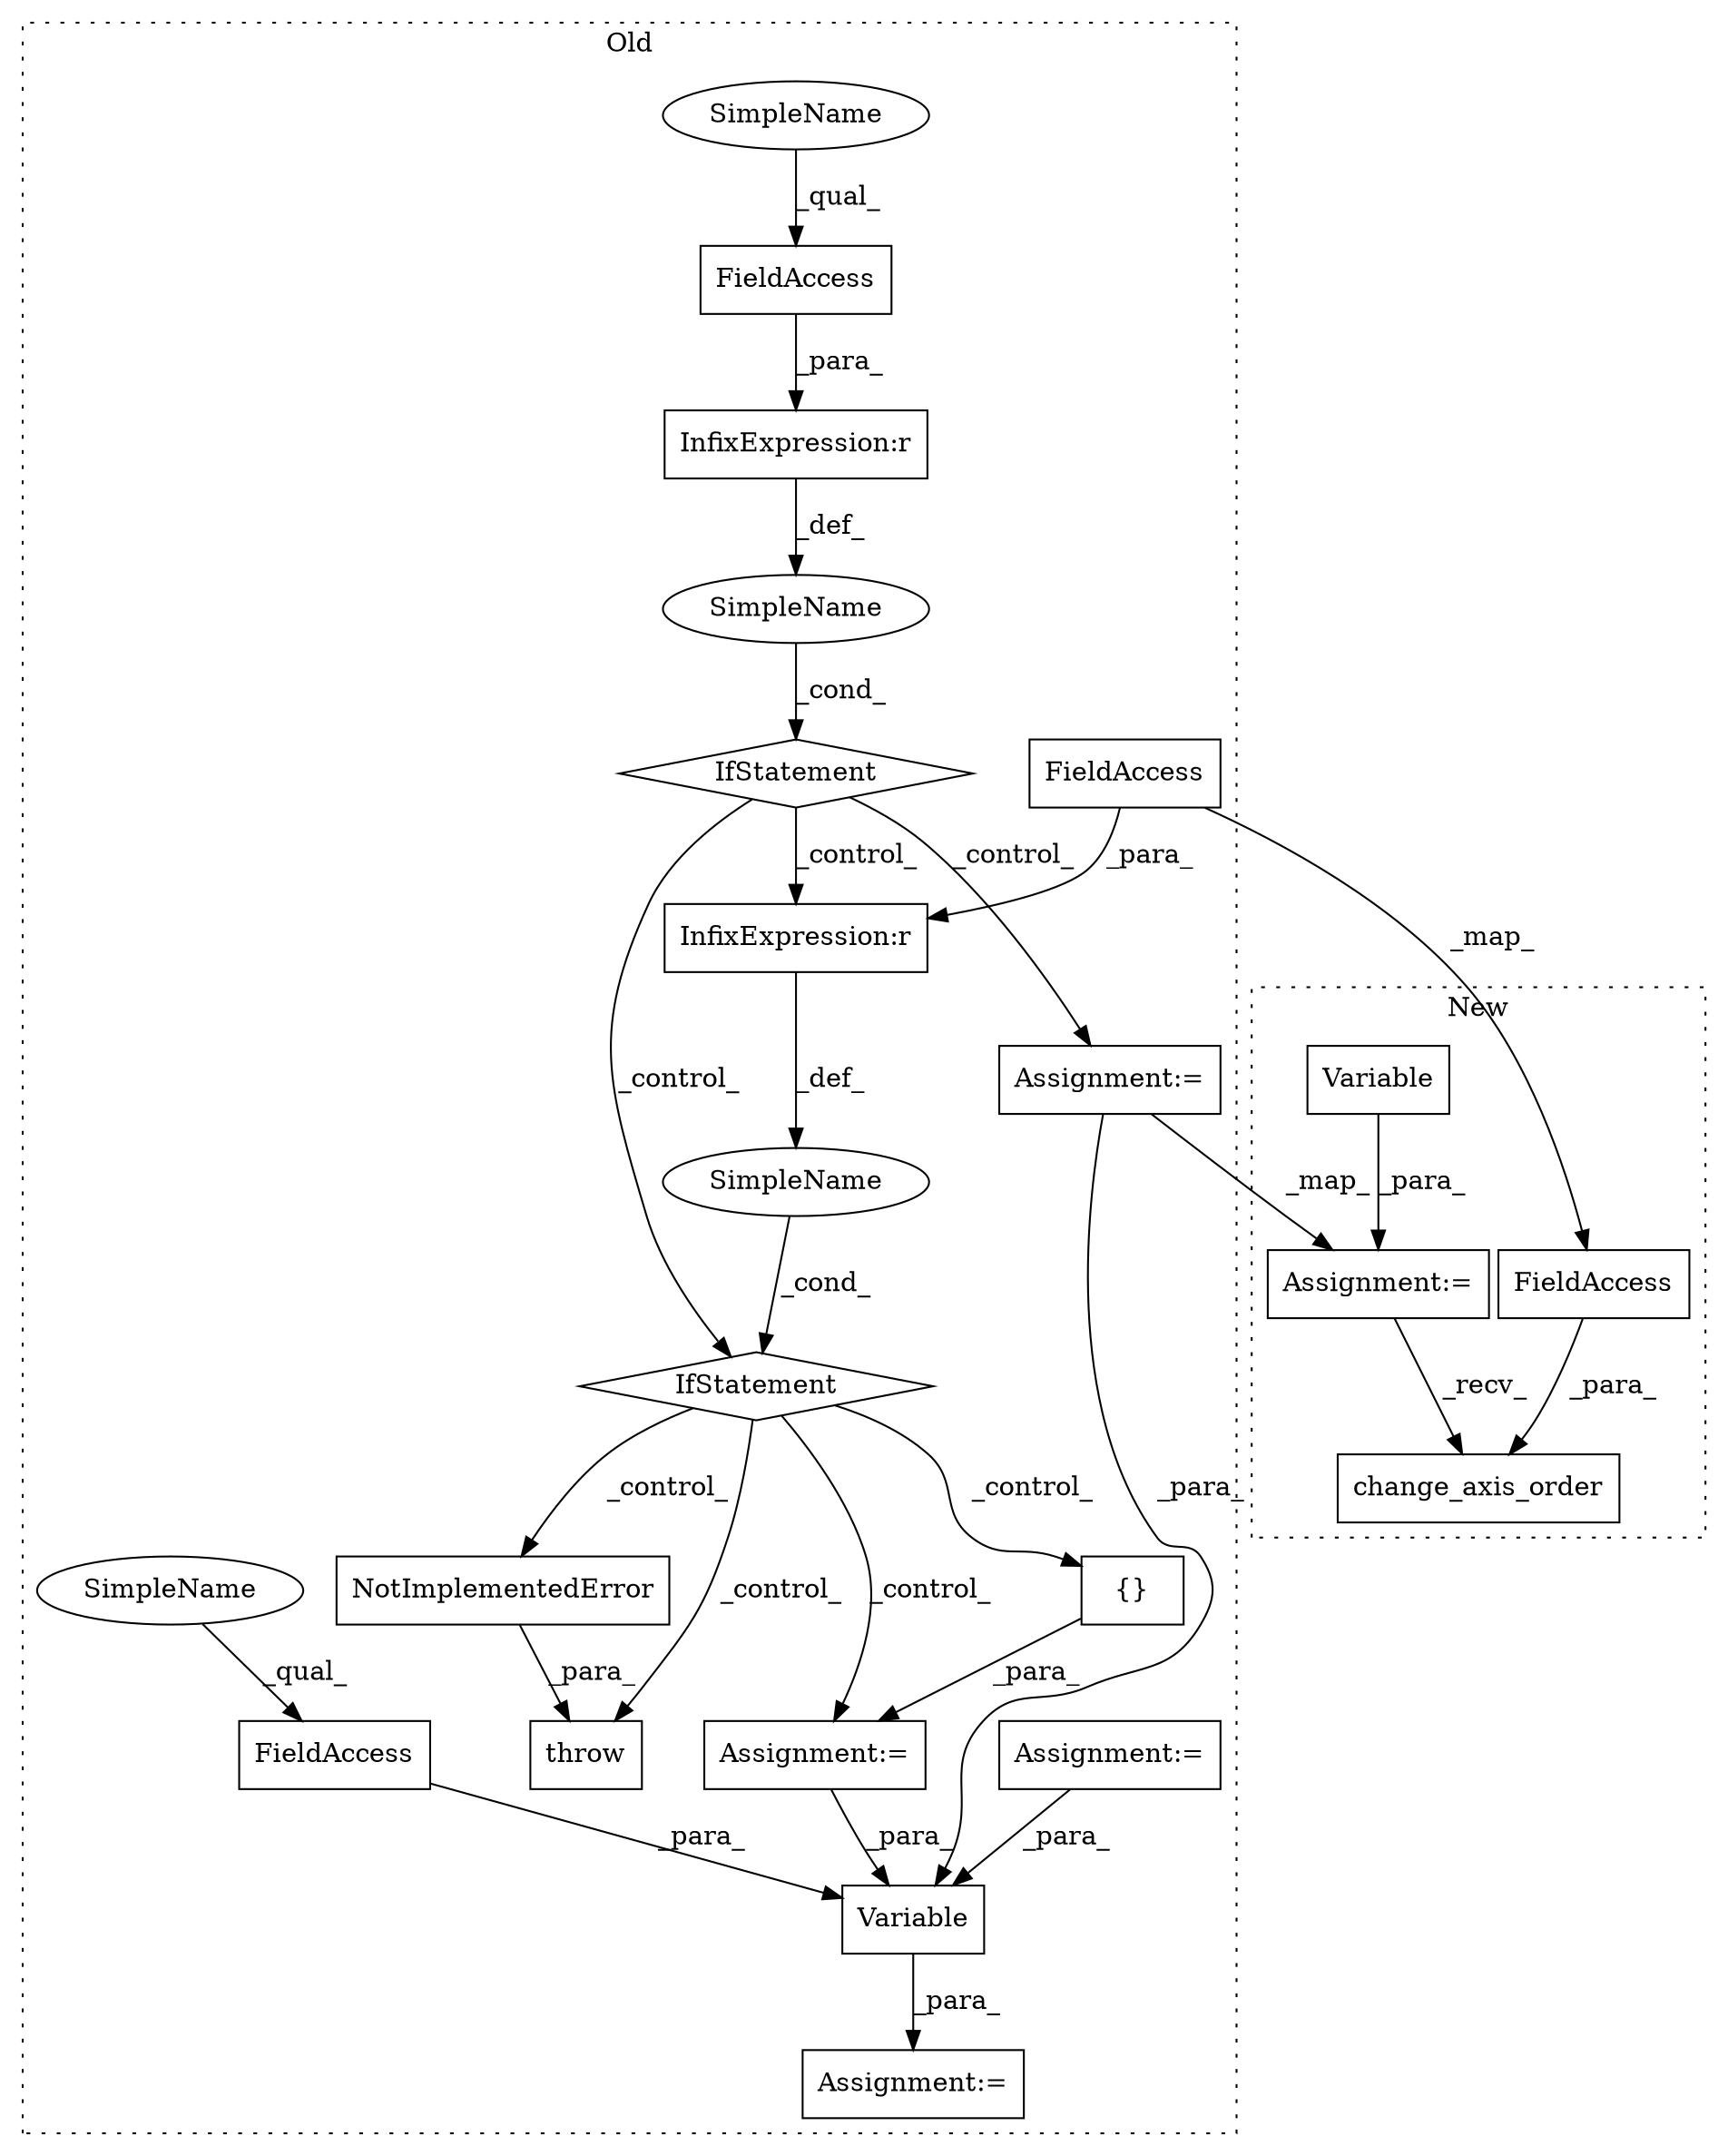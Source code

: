digraph G {
subgraph cluster0 {
1 [label="NotImplementedError" a="32" s="1710" l="21" shape="box"];
3 [label="SimpleName" a="42" s="" l="" shape="ellipse"];
4 [label="throw" a="53" s="1704" l="6" shape="box"];
5 [label="{}" a="4" s="1670,1681" l="1,1" shape="box"];
6 [label="InfixExpression:r" a="27" s="1540" l="4" shape="box"];
7 [label="InfixExpression:r" a="27" s="1628" l="4" shape="box"];
8 [label="Variable" a="32" s="1745,1776" l="9,1" shape="box"];
10 [label="FieldAccess" a="22" s="1528" l="12" shape="box"];
11 [label="FieldAccess" a="22" s="1764" l="12" shape="box"];
12 [label="IfStatement" a="25" s="1612,1641" l="4,2" shape="diamond"];
13 [label="SimpleName" a="42" s="" l="" shape="ellipse"];
14 [label="IfStatement" a="25" s="1524,1553" l="4,2" shape="diamond"];
15 [label="Assignment:=" a="7" s="1744" l="1" shape="box"];
16 [label="Assignment:=" a="7" s="1660" l="1" shape="box"];
17 [label="Assignment:=" a="7" s="1052" l="9" shape="box"];
19 [label="Assignment:=" a="7" s="1572" l="1" shape="box"];
20 [label="FieldAccess" a="22" s="1616" l="12" shape="box"];
22 [label="SimpleName" a="42" s="1528" l="1" shape="ellipse"];
23 [label="SimpleName" a="42" s="1764" l="1" shape="ellipse"];
label = "Old";
style="dotted";
}
subgraph cluster1 {
2 [label="change_axis_order" a="32" s="1489,1519" l="18,1" shape="box"];
9 [label="Variable" a="32" s="1440,1480" l="9,1" shape="box"];
18 [label="Assignment:=" a="7" s="1439" l="1" shape="box"];
21 [label="FieldAccess" a="22" s="1507" l="12" shape="box"];
label = "New";
style="dotted";
}
1 -> 4 [label="_para_"];
3 -> 14 [label="_cond_"];
5 -> 16 [label="_para_"];
6 -> 3 [label="_def_"];
7 -> 13 [label="_def_"];
8 -> 15 [label="_para_"];
9 -> 18 [label="_para_"];
10 -> 6 [label="_para_"];
11 -> 8 [label="_para_"];
12 -> 16 [label="_control_"];
12 -> 5 [label="_control_"];
12 -> 1 [label="_control_"];
12 -> 4 [label="_control_"];
13 -> 12 [label="_cond_"];
14 -> 12 [label="_control_"];
14 -> 7 [label="_control_"];
14 -> 19 [label="_control_"];
16 -> 8 [label="_para_"];
17 -> 8 [label="_para_"];
18 -> 2 [label="_recv_"];
19 -> 18 [label="_map_"];
19 -> 8 [label="_para_"];
20 -> 21 [label="_map_"];
20 -> 7 [label="_para_"];
21 -> 2 [label="_para_"];
22 -> 10 [label="_qual_"];
23 -> 11 [label="_qual_"];
}